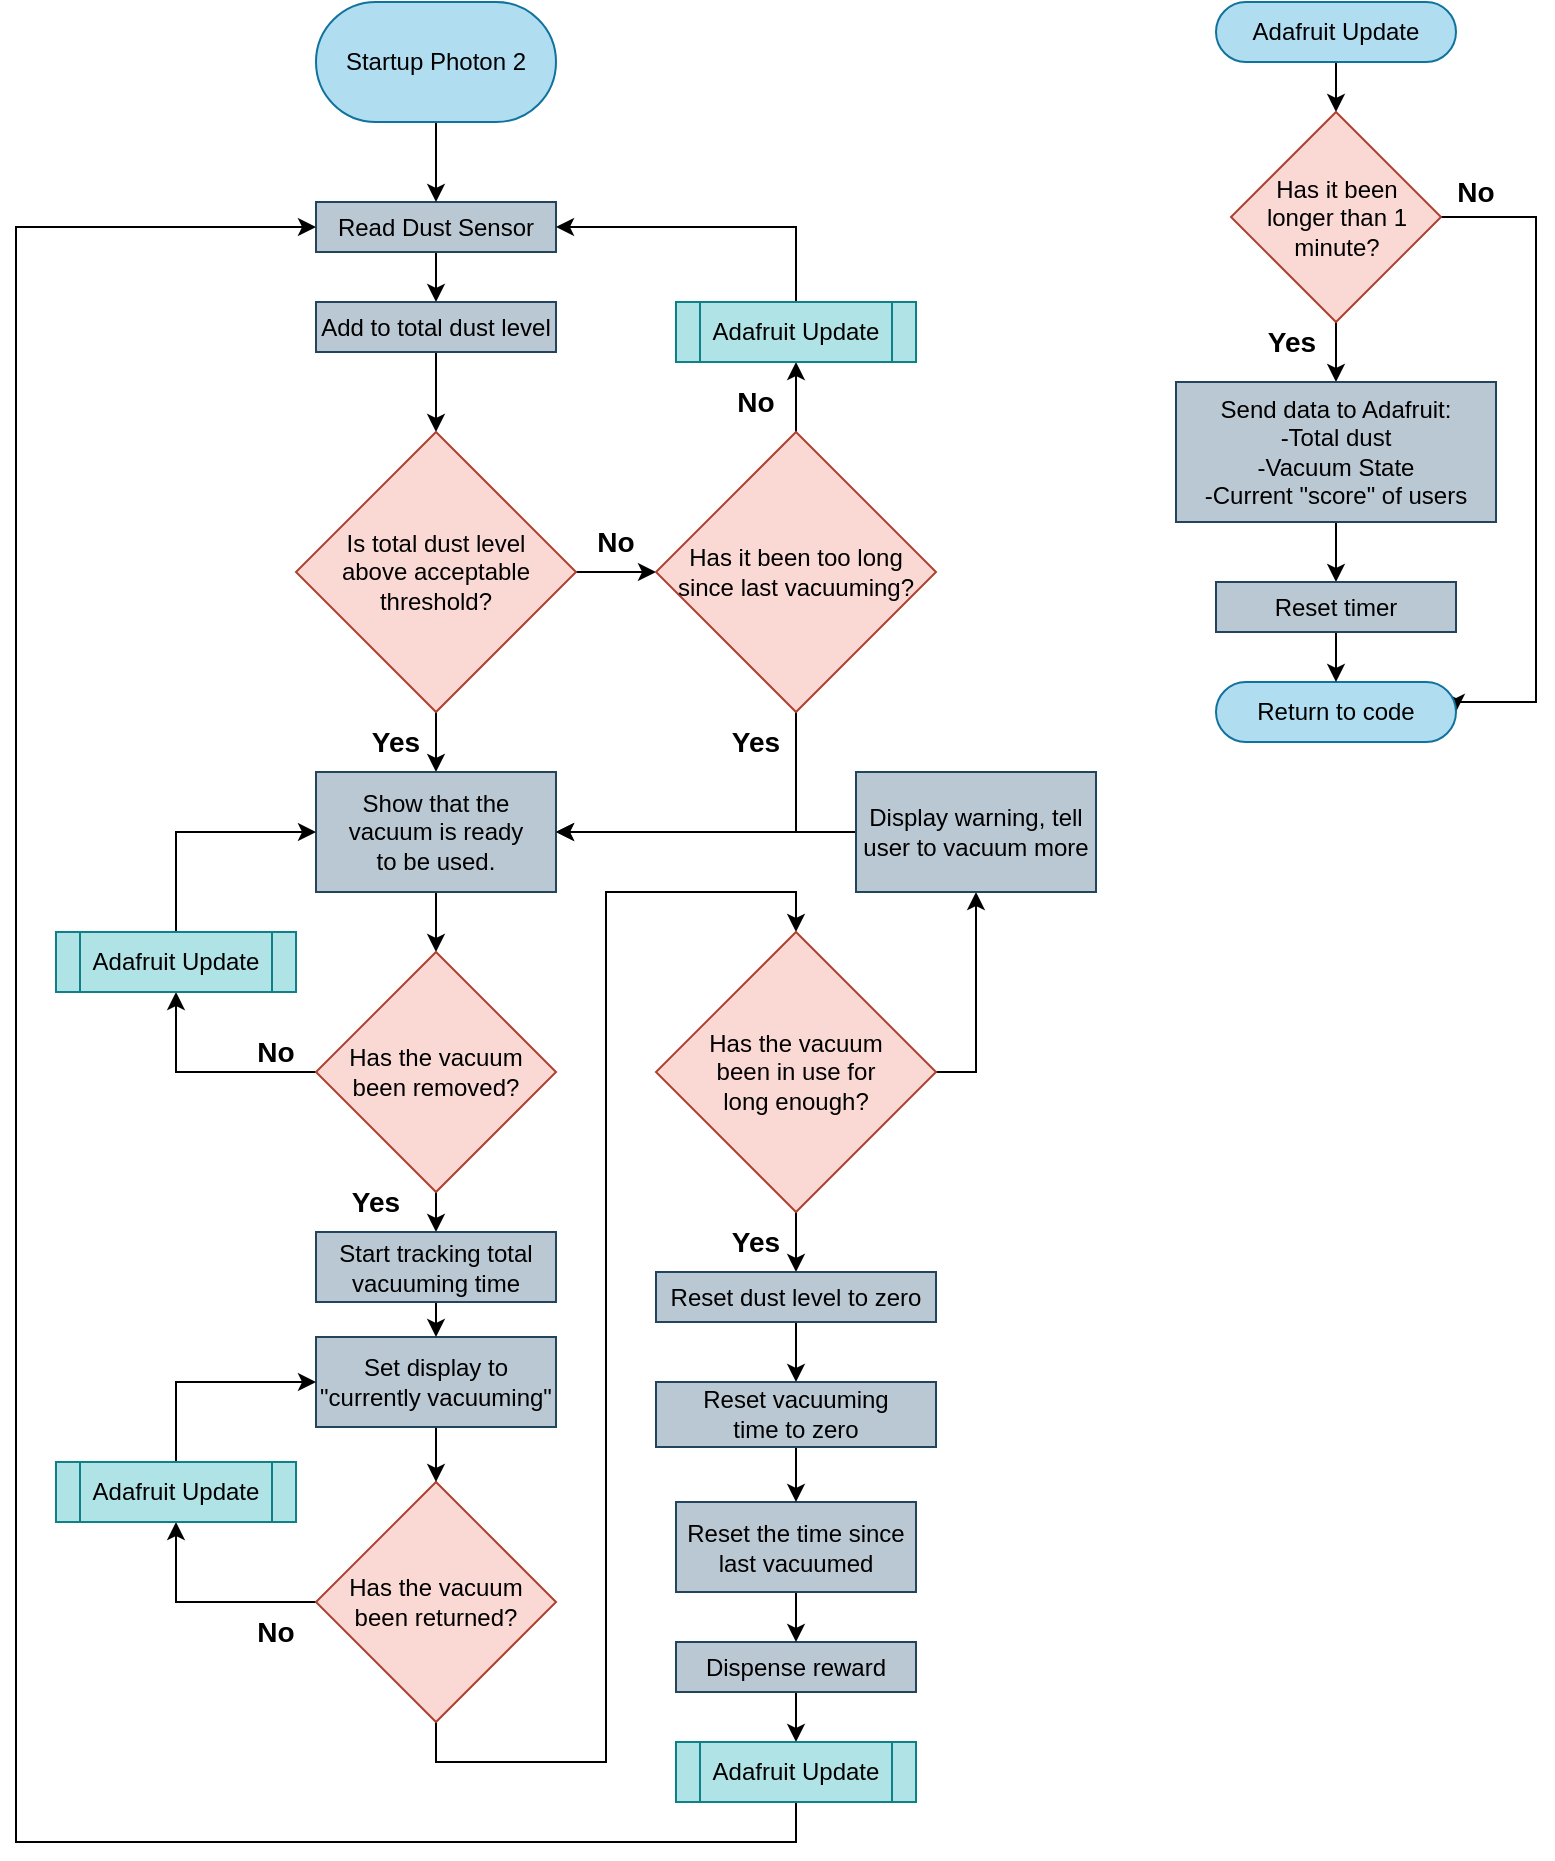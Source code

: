 <mxfile version="21.8.2" type="device">
  <diagram name="Page-1" id="RYtIsaGE_B-wap43TWpy">
    <mxGraphModel dx="913" dy="495" grid="1" gridSize="10" guides="1" tooltips="1" connect="1" arrows="1" fold="1" page="1" pageScale="1" pageWidth="850" pageHeight="1100" math="0" shadow="0">
      <root>
        <mxCell id="0" />
        <mxCell id="1" parent="0" />
        <mxCell id="_DLlkHEPcoLW3twBY6Hj-6" style="edgeStyle=orthogonalEdgeStyle;rounded=0;orthogonalLoop=1;jettySize=auto;html=1;exitX=0.5;exitY=1;exitDx=0;exitDy=0;entryX=0.5;entryY=0;entryDx=0;entryDy=0;" edge="1" parent="1" source="_DLlkHEPcoLW3twBY6Hj-1" target="_DLlkHEPcoLW3twBY6Hj-2">
          <mxGeometry relative="1" as="geometry" />
        </mxCell>
        <mxCell id="_DLlkHEPcoLW3twBY6Hj-1" value="&lt;font style=&quot;font-size: 12px;&quot;&gt;Read Dust Sensor&lt;/font&gt;" style="rounded=0;whiteSpace=wrap;html=1;fillColor=#bac8d3;strokeColor=#23445d;" vertex="1" parent="1">
          <mxGeometry x="190.0" y="140" width="120" height="25" as="geometry" />
        </mxCell>
        <mxCell id="_DLlkHEPcoLW3twBY6Hj-7" style="edgeStyle=orthogonalEdgeStyle;rounded=0;orthogonalLoop=1;jettySize=auto;html=1;exitX=0.5;exitY=1;exitDx=0;exitDy=0;entryX=0.5;entryY=0;entryDx=0;entryDy=0;" edge="1" parent="1" source="_DLlkHEPcoLW3twBY6Hj-2" target="_DLlkHEPcoLW3twBY6Hj-3">
          <mxGeometry relative="1" as="geometry" />
        </mxCell>
        <mxCell id="_DLlkHEPcoLW3twBY6Hj-2" value="Add to total dust level" style="rounded=0;whiteSpace=wrap;html=1;fillColor=#bac8d3;strokeColor=#23445d;" vertex="1" parent="1">
          <mxGeometry x="190.0" y="190" width="120" height="25" as="geometry" />
        </mxCell>
        <mxCell id="_DLlkHEPcoLW3twBY6Hj-8" style="edgeStyle=orthogonalEdgeStyle;rounded=0;orthogonalLoop=1;jettySize=auto;html=1;exitX=1;exitY=0.5;exitDx=0;exitDy=0;entryX=0;entryY=0.5;entryDx=0;entryDy=0;" edge="1" parent="1" source="_DLlkHEPcoLW3twBY6Hj-3" target="_DLlkHEPcoLW3twBY6Hj-5">
          <mxGeometry relative="1" as="geometry" />
        </mxCell>
        <mxCell id="_DLlkHEPcoLW3twBY6Hj-10" style="edgeStyle=orthogonalEdgeStyle;rounded=0;orthogonalLoop=1;jettySize=auto;html=1;exitX=0.5;exitY=1;exitDx=0;exitDy=0;entryX=0.5;entryY=0;entryDx=0;entryDy=0;" edge="1" parent="1" source="_DLlkHEPcoLW3twBY6Hj-3" target="_DLlkHEPcoLW3twBY6Hj-9">
          <mxGeometry relative="1" as="geometry" />
        </mxCell>
        <mxCell id="_DLlkHEPcoLW3twBY6Hj-3" value="Is total dust level&lt;br&gt;above acceptable threshold?" style="rhombus;whiteSpace=wrap;html=1;fillColor=#fad9d5;strokeColor=#ae4132;" vertex="1" parent="1">
          <mxGeometry x="180.0" y="255" width="140" height="140" as="geometry" />
        </mxCell>
        <mxCell id="_DLlkHEPcoLW3twBY6Hj-23" style="edgeStyle=orthogonalEdgeStyle;rounded=0;orthogonalLoop=1;jettySize=auto;html=1;exitX=0.5;exitY=1;exitDx=0;exitDy=0;entryX=1;entryY=0.5;entryDx=0;entryDy=0;" edge="1" parent="1" source="_DLlkHEPcoLW3twBY6Hj-5" target="_DLlkHEPcoLW3twBY6Hj-9">
          <mxGeometry relative="1" as="geometry" />
        </mxCell>
        <mxCell id="_DLlkHEPcoLW3twBY6Hj-66" style="edgeStyle=orthogonalEdgeStyle;rounded=0;orthogonalLoop=1;jettySize=auto;html=1;exitX=0.5;exitY=0;exitDx=0;exitDy=0;entryX=0.5;entryY=1;entryDx=0;entryDy=0;fontFamily=Helvetica;fontSize=12;fontColor=default;" edge="1" parent="1" source="_DLlkHEPcoLW3twBY6Hj-5" target="_DLlkHEPcoLW3twBY6Hj-64">
          <mxGeometry relative="1" as="geometry" />
        </mxCell>
        <mxCell id="_DLlkHEPcoLW3twBY6Hj-5" value="Has it been too long&lt;br&gt;since last vacuuming?" style="rhombus;whiteSpace=wrap;html=1;fillColor=#fad9d5;strokeColor=#ae4132;" vertex="1" parent="1">
          <mxGeometry x="360" y="255" width="140" height="140" as="geometry" />
        </mxCell>
        <mxCell id="_DLlkHEPcoLW3twBY6Hj-16" style="edgeStyle=orthogonalEdgeStyle;rounded=0;orthogonalLoop=1;jettySize=auto;html=1;exitX=0.5;exitY=1;exitDx=0;exitDy=0;entryX=0.5;entryY=0;entryDx=0;entryDy=0;" edge="1" parent="1" source="_DLlkHEPcoLW3twBY6Hj-9" target="_DLlkHEPcoLW3twBY6Hj-15">
          <mxGeometry relative="1" as="geometry" />
        </mxCell>
        <mxCell id="_DLlkHEPcoLW3twBY6Hj-9" value="Show that the vacuum is ready&lt;br&gt;to be used." style="rounded=0;whiteSpace=wrap;html=1;fillColor=#bac8d3;strokeColor=#23445d;" vertex="1" parent="1">
          <mxGeometry x="190.0" y="425" width="120" height="60" as="geometry" />
        </mxCell>
        <mxCell id="_DLlkHEPcoLW3twBY6Hj-69" style="edgeStyle=orthogonalEdgeStyle;rounded=0;orthogonalLoop=1;jettySize=auto;html=1;exitX=0;exitY=0.5;exitDx=0;exitDy=0;entryX=0.5;entryY=1;entryDx=0;entryDy=0;fontFamily=Helvetica;fontSize=12;fontColor=default;" edge="1" parent="1" source="_DLlkHEPcoLW3twBY6Hj-15" target="_DLlkHEPcoLW3twBY6Hj-68">
          <mxGeometry relative="1" as="geometry" />
        </mxCell>
        <mxCell id="_DLlkHEPcoLW3twBY6Hj-91" style="edgeStyle=orthogonalEdgeStyle;rounded=0;orthogonalLoop=1;jettySize=auto;html=1;exitX=0.5;exitY=1;exitDx=0;exitDy=0;entryX=0.5;entryY=0;entryDx=0;entryDy=0;fontFamily=Helvetica;fontSize=12;fontColor=default;" edge="1" parent="1" source="_DLlkHEPcoLW3twBY6Hj-15" target="_DLlkHEPcoLW3twBY6Hj-90">
          <mxGeometry relative="1" as="geometry" />
        </mxCell>
        <mxCell id="_DLlkHEPcoLW3twBY6Hj-15" value="Has the vacuum&lt;br&gt;been removed?" style="rhombus;whiteSpace=wrap;html=1;fillColor=#fad9d5;strokeColor=#ae4132;" vertex="1" parent="1">
          <mxGeometry x="190.0" y="515" width="120" height="120" as="geometry" />
        </mxCell>
        <mxCell id="_DLlkHEPcoLW3twBY6Hj-38" style="edgeStyle=orthogonalEdgeStyle;rounded=0;orthogonalLoop=1;jettySize=auto;html=1;exitX=0.5;exitY=1;exitDx=0;exitDy=0;entryX=0.5;entryY=0;entryDx=0;entryDy=0;" edge="1" parent="1" source="_DLlkHEPcoLW3twBY6Hj-18" target="_DLlkHEPcoLW3twBY6Hj-35">
          <mxGeometry relative="1" as="geometry" />
        </mxCell>
        <mxCell id="_DLlkHEPcoLW3twBY6Hj-72" style="edgeStyle=orthogonalEdgeStyle;rounded=0;orthogonalLoop=1;jettySize=auto;html=1;exitX=0;exitY=0.5;exitDx=0;exitDy=0;entryX=0.5;entryY=1;entryDx=0;entryDy=0;fontFamily=Helvetica;fontSize=12;fontColor=default;" edge="1" parent="1" source="_DLlkHEPcoLW3twBY6Hj-18" target="_DLlkHEPcoLW3twBY6Hj-71">
          <mxGeometry relative="1" as="geometry" />
        </mxCell>
        <mxCell id="_DLlkHEPcoLW3twBY6Hj-18" value="Has the vacuum&lt;br&gt;been returned?" style="rhombus;whiteSpace=wrap;html=1;fillColor=#fad9d5;strokeColor=#ae4132;" vertex="1" parent="1">
          <mxGeometry x="190.0" y="780" width="120" height="120" as="geometry" />
        </mxCell>
        <mxCell id="_DLlkHEPcoLW3twBY6Hj-22" style="edgeStyle=orthogonalEdgeStyle;rounded=0;orthogonalLoop=1;jettySize=auto;html=1;exitX=0.5;exitY=1;exitDx=0;exitDy=0;entryX=0.5;entryY=0;entryDx=0;entryDy=0;" edge="1" parent="1" source="_DLlkHEPcoLW3twBY6Hj-20" target="_DLlkHEPcoLW3twBY6Hj-18">
          <mxGeometry relative="1" as="geometry" />
        </mxCell>
        <mxCell id="_DLlkHEPcoLW3twBY6Hj-20" value="Set display to &quot;currently vacuuming&quot;" style="rounded=0;whiteSpace=wrap;html=1;fillColor=#bac8d3;strokeColor=#23445d;" vertex="1" parent="1">
          <mxGeometry x="190.0" y="707.5" width="120" height="45" as="geometry" />
        </mxCell>
        <mxCell id="_DLlkHEPcoLW3twBY6Hj-25" value="&lt;b&gt;&lt;font style=&quot;font-size: 14px;&quot;&gt;Yes&lt;/font&gt;&lt;/b&gt;" style="text;html=1;strokeColor=none;fillColor=none;align=center;verticalAlign=middle;whiteSpace=wrap;rounded=0;" vertex="1" parent="1">
          <mxGeometry x="200.0" y="395" width="60" height="30" as="geometry" />
        </mxCell>
        <mxCell id="_DLlkHEPcoLW3twBY6Hj-26" value="&lt;b&gt;&lt;font style=&quot;font-size: 14px;&quot;&gt;No&lt;/font&gt;&lt;/b&gt;" style="text;html=1;strokeColor=none;fillColor=none;align=center;verticalAlign=middle;whiteSpace=wrap;rounded=0;" vertex="1" parent="1">
          <mxGeometry x="310" y="295" width="60" height="30" as="geometry" />
        </mxCell>
        <mxCell id="_DLlkHEPcoLW3twBY6Hj-27" value="&lt;b&gt;&lt;font style=&quot;font-size: 14px;&quot;&gt;Yes&lt;/font&gt;&lt;/b&gt;" style="text;html=1;strokeColor=none;fillColor=none;align=center;verticalAlign=middle;whiteSpace=wrap;rounded=0;" vertex="1" parent="1">
          <mxGeometry x="380" y="395" width="60" height="30" as="geometry" />
        </mxCell>
        <mxCell id="_DLlkHEPcoLW3twBY6Hj-28" value="&lt;b&gt;&lt;font style=&quot;font-size: 14px;&quot;&gt;Yes&lt;/font&gt;&lt;/b&gt;" style="text;html=1;strokeColor=none;fillColor=none;align=center;verticalAlign=middle;whiteSpace=wrap;rounded=0;" vertex="1" parent="1">
          <mxGeometry x="190.0" y="625" width="60" height="30" as="geometry" />
        </mxCell>
        <mxCell id="_DLlkHEPcoLW3twBY6Hj-29" value="&lt;b&gt;&lt;font style=&quot;font-size: 14px;&quot;&gt;Yes&lt;/font&gt;&lt;/b&gt;" style="text;html=1;strokeColor=none;fillColor=none;align=center;verticalAlign=middle;whiteSpace=wrap;rounded=0;" vertex="1" parent="1">
          <mxGeometry x="380" y="645" width="60" height="30" as="geometry" />
        </mxCell>
        <mxCell id="_DLlkHEPcoLW3twBY6Hj-30" value="&lt;b&gt;&lt;font style=&quot;font-size: 14px;&quot;&gt;No&lt;/font&gt;&lt;/b&gt;" style="text;html=1;strokeColor=none;fillColor=none;align=center;verticalAlign=middle;whiteSpace=wrap;rounded=0;" vertex="1" parent="1">
          <mxGeometry x="380" y="225" width="60" height="30" as="geometry" />
        </mxCell>
        <mxCell id="_DLlkHEPcoLW3twBY6Hj-31" value="&lt;b&gt;&lt;font style=&quot;font-size: 14px;&quot;&gt;No&lt;/font&gt;&lt;/b&gt;" style="text;html=1;strokeColor=none;fillColor=none;align=center;verticalAlign=middle;whiteSpace=wrap;rounded=0;" vertex="1" parent="1">
          <mxGeometry x="140.0" y="550" width="60" height="30" as="geometry" />
        </mxCell>
        <mxCell id="_DLlkHEPcoLW3twBY6Hj-32" value="&lt;b&gt;&lt;font style=&quot;font-size: 14px;&quot;&gt;No&lt;/font&gt;&lt;/b&gt;" style="text;html=1;strokeColor=none;fillColor=none;align=center;verticalAlign=middle;whiteSpace=wrap;rounded=0;" vertex="1" parent="1">
          <mxGeometry x="140.0" y="840" width="60" height="30" as="geometry" />
        </mxCell>
        <mxCell id="_DLlkHEPcoLW3twBY6Hj-55" style="edgeStyle=orthogonalEdgeStyle;rounded=0;orthogonalLoop=1;jettySize=auto;html=1;exitX=0.5;exitY=1;exitDx=0;exitDy=0;entryX=0.5;entryY=0;entryDx=0;entryDy=0;fontFamily=Helvetica;fontSize=12;fontColor=default;" edge="1" parent="1" source="_DLlkHEPcoLW3twBY6Hj-35" target="_DLlkHEPcoLW3twBY6Hj-43">
          <mxGeometry relative="1" as="geometry" />
        </mxCell>
        <mxCell id="_DLlkHEPcoLW3twBY6Hj-57" style="edgeStyle=orthogonalEdgeStyle;rounded=0;orthogonalLoop=1;jettySize=auto;html=1;exitX=1;exitY=0.5;exitDx=0;exitDy=0;entryX=0.5;entryY=1;entryDx=0;entryDy=0;fontFamily=Helvetica;fontSize=12;fontColor=default;" edge="1" parent="1" source="_DLlkHEPcoLW3twBY6Hj-35" target="_DLlkHEPcoLW3twBY6Hj-39">
          <mxGeometry relative="1" as="geometry" />
        </mxCell>
        <mxCell id="_DLlkHEPcoLW3twBY6Hj-35" value="Has the vacuum &lt;br&gt;been in use for&lt;br&gt;long enough?" style="rhombus;whiteSpace=wrap;html=1;fillColor=#fad9d5;strokeColor=#ae4132;" vertex="1" parent="1">
          <mxGeometry x="360" y="505" width="140" height="140" as="geometry" />
        </mxCell>
        <mxCell id="_DLlkHEPcoLW3twBY6Hj-59" style="edgeStyle=orthogonalEdgeStyle;rounded=0;orthogonalLoop=1;jettySize=auto;html=1;exitX=0;exitY=0.5;exitDx=0;exitDy=0;entryX=1;entryY=0.5;entryDx=0;entryDy=0;fontFamily=Helvetica;fontSize=12;fontColor=default;" edge="1" parent="1" source="_DLlkHEPcoLW3twBY6Hj-39" target="_DLlkHEPcoLW3twBY6Hj-9">
          <mxGeometry relative="1" as="geometry" />
        </mxCell>
        <mxCell id="_DLlkHEPcoLW3twBY6Hj-39" value="Display warning, tell user to vacuum more" style="rounded=0;whiteSpace=wrap;html=1;fillColor=#bac8d3;strokeColor=#23445d;" vertex="1" parent="1">
          <mxGeometry x="460" y="425" width="120" height="60" as="geometry" />
        </mxCell>
        <mxCell id="_DLlkHEPcoLW3twBY6Hj-94" style="edgeStyle=orthogonalEdgeStyle;rounded=0;orthogonalLoop=1;jettySize=auto;html=1;exitX=0.5;exitY=1;exitDx=0;exitDy=0;entryX=0.5;entryY=0;entryDx=0;entryDy=0;fontFamily=Helvetica;fontSize=12;fontColor=default;" edge="1" parent="1" source="_DLlkHEPcoLW3twBY6Hj-43" target="_DLlkHEPcoLW3twBY6Hj-93">
          <mxGeometry relative="1" as="geometry" />
        </mxCell>
        <mxCell id="_DLlkHEPcoLW3twBY6Hj-43" value="Reset dust level to zero" style="rounded=0;whiteSpace=wrap;html=1;fillColor=#bac8d3;strokeColor=#23445d;" vertex="1" parent="1">
          <mxGeometry x="360" y="675" width="140" height="25" as="geometry" />
        </mxCell>
        <mxCell id="_DLlkHEPcoLW3twBY6Hj-97" style="edgeStyle=orthogonalEdgeStyle;rounded=0;orthogonalLoop=1;jettySize=auto;html=1;exitX=0.5;exitY=1;exitDx=0;exitDy=0;entryX=0.5;entryY=0;entryDx=0;entryDy=0;fontFamily=Helvetica;fontSize=12;fontColor=default;" edge="1" parent="1" source="_DLlkHEPcoLW3twBY6Hj-45" target="_DLlkHEPcoLW3twBY6Hj-74">
          <mxGeometry relative="1" as="geometry" />
        </mxCell>
        <mxCell id="_DLlkHEPcoLW3twBY6Hj-45" value="Dispense reward" style="whiteSpace=wrap;html=1;fillColor=#bac8d3;strokeColor=#23445d;" vertex="1" parent="1">
          <mxGeometry x="370" y="860" width="120" height="25" as="geometry" />
        </mxCell>
        <mxCell id="_DLlkHEPcoLW3twBY6Hj-96" style="edgeStyle=orthogonalEdgeStyle;rounded=0;orthogonalLoop=1;jettySize=auto;html=1;exitX=0.5;exitY=1;exitDx=0;exitDy=0;entryX=0.5;entryY=0;entryDx=0;entryDy=0;fontFamily=Helvetica;fontSize=12;fontColor=default;" edge="1" parent="1" source="_DLlkHEPcoLW3twBY6Hj-46" target="_DLlkHEPcoLW3twBY6Hj-45">
          <mxGeometry relative="1" as="geometry" />
        </mxCell>
        <mxCell id="_DLlkHEPcoLW3twBY6Hj-46" value="Reset the time since&lt;br&gt;last vacuumed" style="whiteSpace=wrap;html=1;fillColor=#bac8d3;strokeColor=#23445d;" vertex="1" parent="1">
          <mxGeometry x="370" y="790" width="120" height="45" as="geometry" />
        </mxCell>
        <mxCell id="_DLlkHEPcoLW3twBY6Hj-51" style="edgeStyle=orthogonalEdgeStyle;rounded=0;orthogonalLoop=1;jettySize=auto;html=1;exitX=0.5;exitY=1;exitDx=0;exitDy=0;entryX=0.5;entryY=0;entryDx=0;entryDy=0;" edge="1" parent="1" source="_DLlkHEPcoLW3twBY6Hj-52" target="_DLlkHEPcoLW3twBY6Hj-1">
          <mxGeometry relative="1" as="geometry">
            <mxPoint x="250.0" y="5" as="sourcePoint" />
          </mxGeometry>
        </mxCell>
        <mxCell id="_DLlkHEPcoLW3twBY6Hj-52" value="Startup Photon 2" style="rounded=1;whiteSpace=wrap;html=1;arcSize=50;fillColor=#b1ddf0;strokeColor=#10739e;" vertex="1" parent="1">
          <mxGeometry x="190.0" y="40" width="120" height="60" as="geometry" />
        </mxCell>
        <mxCell id="_DLlkHEPcoLW3twBY6Hj-67" style="edgeStyle=orthogonalEdgeStyle;rounded=0;orthogonalLoop=1;jettySize=auto;html=1;exitX=0.5;exitY=0;exitDx=0;exitDy=0;entryX=1;entryY=0.5;entryDx=0;entryDy=0;fontFamily=Helvetica;fontSize=12;fontColor=default;" edge="1" parent="1" source="_DLlkHEPcoLW3twBY6Hj-64" target="_DLlkHEPcoLW3twBY6Hj-1">
          <mxGeometry relative="1" as="geometry" />
        </mxCell>
        <mxCell id="_DLlkHEPcoLW3twBY6Hj-64" value="Adafruit Update" style="shape=process;whiteSpace=wrap;html=1;backgroundOutline=1;rounded=0;strokeColor=#0e8088;align=center;verticalAlign=middle;fontFamily=Helvetica;fontSize=12;fillColor=#b0e3e6;" vertex="1" parent="1">
          <mxGeometry x="370" y="190" width="120" height="30" as="geometry" />
        </mxCell>
        <mxCell id="_DLlkHEPcoLW3twBY6Hj-77" style="edgeStyle=orthogonalEdgeStyle;rounded=0;orthogonalLoop=1;jettySize=auto;html=1;exitX=0.5;exitY=1;exitDx=0;exitDy=0;entryX=0.5;entryY=0;entryDx=0;entryDy=0;fontFamily=Helvetica;fontSize=12;fontColor=default;" edge="1" parent="1" source="_DLlkHEPcoLW3twBY6Hj-65" target="_DLlkHEPcoLW3twBY6Hj-76">
          <mxGeometry relative="1" as="geometry" />
        </mxCell>
        <mxCell id="_DLlkHEPcoLW3twBY6Hj-65" value="Adafruit Update" style="rounded=1;whiteSpace=wrap;html=1;arcSize=50;fillColor=#b1ddf0;strokeColor=#10739e;" vertex="1" parent="1">
          <mxGeometry x="640" y="40" width="120" height="30" as="geometry" />
        </mxCell>
        <mxCell id="_DLlkHEPcoLW3twBY6Hj-70" style="edgeStyle=orthogonalEdgeStyle;rounded=0;orthogonalLoop=1;jettySize=auto;html=1;exitX=0.5;exitY=0;exitDx=0;exitDy=0;entryX=0;entryY=0.5;entryDx=0;entryDy=0;fontFamily=Helvetica;fontSize=12;fontColor=default;" edge="1" parent="1" source="_DLlkHEPcoLW3twBY6Hj-68" target="_DLlkHEPcoLW3twBY6Hj-9">
          <mxGeometry relative="1" as="geometry" />
        </mxCell>
        <mxCell id="_DLlkHEPcoLW3twBY6Hj-68" value="Adafruit Update" style="shape=process;whiteSpace=wrap;html=1;backgroundOutline=1;rounded=0;strokeColor=#0e8088;align=center;verticalAlign=middle;fontFamily=Helvetica;fontSize=12;fillColor=#b0e3e6;" vertex="1" parent="1">
          <mxGeometry x="60" y="505" width="120" height="30" as="geometry" />
        </mxCell>
        <mxCell id="_DLlkHEPcoLW3twBY6Hj-73" style="edgeStyle=orthogonalEdgeStyle;rounded=0;orthogonalLoop=1;jettySize=auto;html=1;exitX=0.5;exitY=0;exitDx=0;exitDy=0;entryX=0;entryY=0.5;entryDx=0;entryDy=0;fontFamily=Helvetica;fontSize=12;fontColor=default;" edge="1" parent="1" source="_DLlkHEPcoLW3twBY6Hj-71" target="_DLlkHEPcoLW3twBY6Hj-20">
          <mxGeometry relative="1" as="geometry" />
        </mxCell>
        <mxCell id="_DLlkHEPcoLW3twBY6Hj-71" value="Adafruit Update" style="shape=process;whiteSpace=wrap;html=1;backgroundOutline=1;rounded=0;strokeColor=#0e8088;align=center;verticalAlign=middle;fontFamily=Helvetica;fontSize=12;fillColor=#b0e3e6;" vertex="1" parent="1">
          <mxGeometry x="60" y="770" width="120" height="30" as="geometry" />
        </mxCell>
        <mxCell id="_DLlkHEPcoLW3twBY6Hj-89" style="edgeStyle=orthogonalEdgeStyle;rounded=0;orthogonalLoop=1;jettySize=auto;html=1;exitX=0.5;exitY=1;exitDx=0;exitDy=0;entryX=0;entryY=0.5;entryDx=0;entryDy=0;fontFamily=Helvetica;fontSize=12;fontColor=default;" edge="1" parent="1" source="_DLlkHEPcoLW3twBY6Hj-74" target="_DLlkHEPcoLW3twBY6Hj-1">
          <mxGeometry relative="1" as="geometry">
            <Array as="points">
              <mxPoint x="430" y="960" />
              <mxPoint x="40" y="960" />
              <mxPoint x="40" y="152" />
            </Array>
          </mxGeometry>
        </mxCell>
        <mxCell id="_DLlkHEPcoLW3twBY6Hj-74" value="Adafruit Update" style="shape=process;whiteSpace=wrap;html=1;backgroundOutline=1;rounded=0;strokeColor=#0e8088;align=center;verticalAlign=middle;fontFamily=Helvetica;fontSize=12;fillColor=#b0e3e6;" vertex="1" parent="1">
          <mxGeometry x="370" y="910" width="120" height="30" as="geometry" />
        </mxCell>
        <mxCell id="_DLlkHEPcoLW3twBY6Hj-79" style="edgeStyle=orthogonalEdgeStyle;rounded=0;orthogonalLoop=1;jettySize=auto;html=1;exitX=0.5;exitY=1;exitDx=0;exitDy=0;entryX=0.5;entryY=0;entryDx=0;entryDy=0;fontFamily=Helvetica;fontSize=12;fontColor=default;" edge="1" parent="1" source="_DLlkHEPcoLW3twBY6Hj-76" target="_DLlkHEPcoLW3twBY6Hj-78">
          <mxGeometry relative="1" as="geometry" />
        </mxCell>
        <mxCell id="_DLlkHEPcoLW3twBY6Hj-82" style="edgeStyle=orthogonalEdgeStyle;rounded=0;orthogonalLoop=1;jettySize=auto;html=1;exitX=1;exitY=0.5;exitDx=0;exitDy=0;entryX=1;entryY=0.5;entryDx=0;entryDy=0;fontFamily=Helvetica;fontSize=12;fontColor=default;" edge="1" parent="1" source="_DLlkHEPcoLW3twBY6Hj-76" target="_DLlkHEPcoLW3twBY6Hj-80">
          <mxGeometry relative="1" as="geometry">
            <Array as="points">
              <mxPoint x="800" y="148" />
              <mxPoint x="800" y="390" />
              <mxPoint x="760" y="390" />
            </Array>
          </mxGeometry>
        </mxCell>
        <mxCell id="_DLlkHEPcoLW3twBY6Hj-76" value="Has it been&lt;br&gt;longer than 1 minute?" style="rhombus;whiteSpace=wrap;html=1;rounded=0;strokeColor=#ae4132;align=center;verticalAlign=middle;fontFamily=Helvetica;fontSize=12;fillColor=#fad9d5;" vertex="1" parent="1">
          <mxGeometry x="647.5" y="95" width="105" height="105" as="geometry" />
        </mxCell>
        <mxCell id="_DLlkHEPcoLW3twBY6Hj-87" style="edgeStyle=orthogonalEdgeStyle;rounded=0;orthogonalLoop=1;jettySize=auto;html=1;exitX=0.5;exitY=1;exitDx=0;exitDy=0;entryX=0.5;entryY=0;entryDx=0;entryDy=0;fontFamily=Helvetica;fontSize=12;fontColor=default;" edge="1" parent="1" source="_DLlkHEPcoLW3twBY6Hj-78" target="_DLlkHEPcoLW3twBY6Hj-86">
          <mxGeometry relative="1" as="geometry" />
        </mxCell>
        <mxCell id="_DLlkHEPcoLW3twBY6Hj-78" value="Send data to Adafruit:&lt;br&gt;-Total dust&lt;br&gt;-Vacuum State&lt;br&gt;-Current &quot;score&quot; of users" style="rounded=0;whiteSpace=wrap;html=1;fillColor=#bac8d3;strokeColor=#23445d;" vertex="1" parent="1">
          <mxGeometry x="620" y="230" width="160" height="70" as="geometry" />
        </mxCell>
        <mxCell id="_DLlkHEPcoLW3twBY6Hj-80" value="Return to code" style="rounded=1;whiteSpace=wrap;html=1;arcSize=50;fillColor=#b1ddf0;strokeColor=#10739e;" vertex="1" parent="1">
          <mxGeometry x="640" y="380" width="120" height="30" as="geometry" />
        </mxCell>
        <mxCell id="_DLlkHEPcoLW3twBY6Hj-83" value="&lt;b&gt;&lt;font style=&quot;font-size: 14px;&quot;&gt;No&lt;/font&gt;&lt;/b&gt;" style="text;html=1;strokeColor=none;fillColor=none;align=center;verticalAlign=middle;whiteSpace=wrap;rounded=0;" vertex="1" parent="1">
          <mxGeometry x="740" y="120" width="60" height="30" as="geometry" />
        </mxCell>
        <mxCell id="_DLlkHEPcoLW3twBY6Hj-84" value="&lt;b&gt;&lt;font style=&quot;font-size: 14px;&quot;&gt;Yes&lt;/font&gt;&lt;/b&gt;" style="text;html=1;strokeColor=none;fillColor=none;align=center;verticalAlign=middle;whiteSpace=wrap;rounded=0;" vertex="1" parent="1">
          <mxGeometry x="647.5" y="195" width="60" height="30" as="geometry" />
        </mxCell>
        <mxCell id="_DLlkHEPcoLW3twBY6Hj-88" style="edgeStyle=orthogonalEdgeStyle;rounded=0;orthogonalLoop=1;jettySize=auto;html=1;exitX=0.5;exitY=1;exitDx=0;exitDy=0;entryX=0.5;entryY=0;entryDx=0;entryDy=0;fontFamily=Helvetica;fontSize=12;fontColor=default;" edge="1" parent="1" source="_DLlkHEPcoLW3twBY6Hj-86" target="_DLlkHEPcoLW3twBY6Hj-80">
          <mxGeometry relative="1" as="geometry" />
        </mxCell>
        <mxCell id="_DLlkHEPcoLW3twBY6Hj-86" value="&lt;font style=&quot;font-size: 12px;&quot;&gt;Reset timer&lt;/font&gt;" style="rounded=0;whiteSpace=wrap;html=1;fillColor=#bac8d3;strokeColor=#23445d;" vertex="1" parent="1">
          <mxGeometry x="640" y="330" width="120" height="25" as="geometry" />
        </mxCell>
        <mxCell id="_DLlkHEPcoLW3twBY6Hj-92" style="edgeStyle=orthogonalEdgeStyle;rounded=0;orthogonalLoop=1;jettySize=auto;html=1;exitX=0.5;exitY=1;exitDx=0;exitDy=0;entryX=0.5;entryY=0;entryDx=0;entryDy=0;fontFamily=Helvetica;fontSize=12;fontColor=default;" edge="1" parent="1" source="_DLlkHEPcoLW3twBY6Hj-90" target="_DLlkHEPcoLW3twBY6Hj-20">
          <mxGeometry relative="1" as="geometry" />
        </mxCell>
        <mxCell id="_DLlkHEPcoLW3twBY6Hj-90" value="Start tracking total vacuuming time" style="whiteSpace=wrap;html=1;fillColor=#bac8d3;strokeColor=#23445d;" vertex="1" parent="1">
          <mxGeometry x="190" y="655" width="120" height="35" as="geometry" />
        </mxCell>
        <mxCell id="_DLlkHEPcoLW3twBY6Hj-95" style="edgeStyle=orthogonalEdgeStyle;rounded=0;orthogonalLoop=1;jettySize=auto;html=1;exitX=0.5;exitY=1;exitDx=0;exitDy=0;entryX=0.5;entryY=0;entryDx=0;entryDy=0;fontFamily=Helvetica;fontSize=12;fontColor=default;" edge="1" parent="1" source="_DLlkHEPcoLW3twBY6Hj-93" target="_DLlkHEPcoLW3twBY6Hj-46">
          <mxGeometry relative="1" as="geometry" />
        </mxCell>
        <mxCell id="_DLlkHEPcoLW3twBY6Hj-93" value="Reset vacuuming&lt;br&gt;time to zero" style="rounded=0;whiteSpace=wrap;html=1;fillColor=#bac8d3;strokeColor=#23445d;" vertex="1" parent="1">
          <mxGeometry x="360" y="730" width="140" height="32.5" as="geometry" />
        </mxCell>
      </root>
    </mxGraphModel>
  </diagram>
</mxfile>
